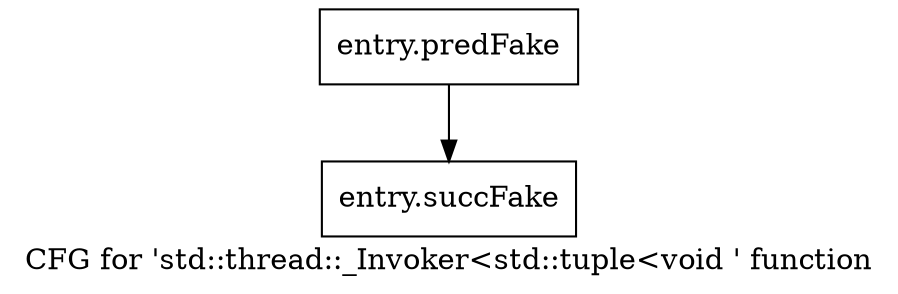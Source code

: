 digraph "CFG for 'std::thread::_Invoker\<std::tuple\<void ' function" {
	label="CFG for 'std::thread::_Invoker\<std::tuple\<void ' function";

	Node0x57a9d80 [shape=record,filename="",linenumber="",label="{entry.predFake}"];
	Node0x57a9d80 -> Node0x5903aa0[ callList="" memoryops="" filename="/tools/Xilinx/Vitis_HLS/2023.1/tps/lnx64/gcc-8.3.0/lib/gcc/x86_64-pc-linux-gnu/8.3.0/../../../../include/c++/8.3.0/thread" execusionnum="0"];
	Node0x5903aa0 [shape=record,filename="/tools/Xilinx/Vitis_HLS/2023.1/tps/lnx64/gcc-8.3.0/lib/gcc/x86_64-pc-linux-gnu/8.3.0/../../../../include/c++/8.3.0/thread",linenumber="231",label="{entry.succFake}"];
}
